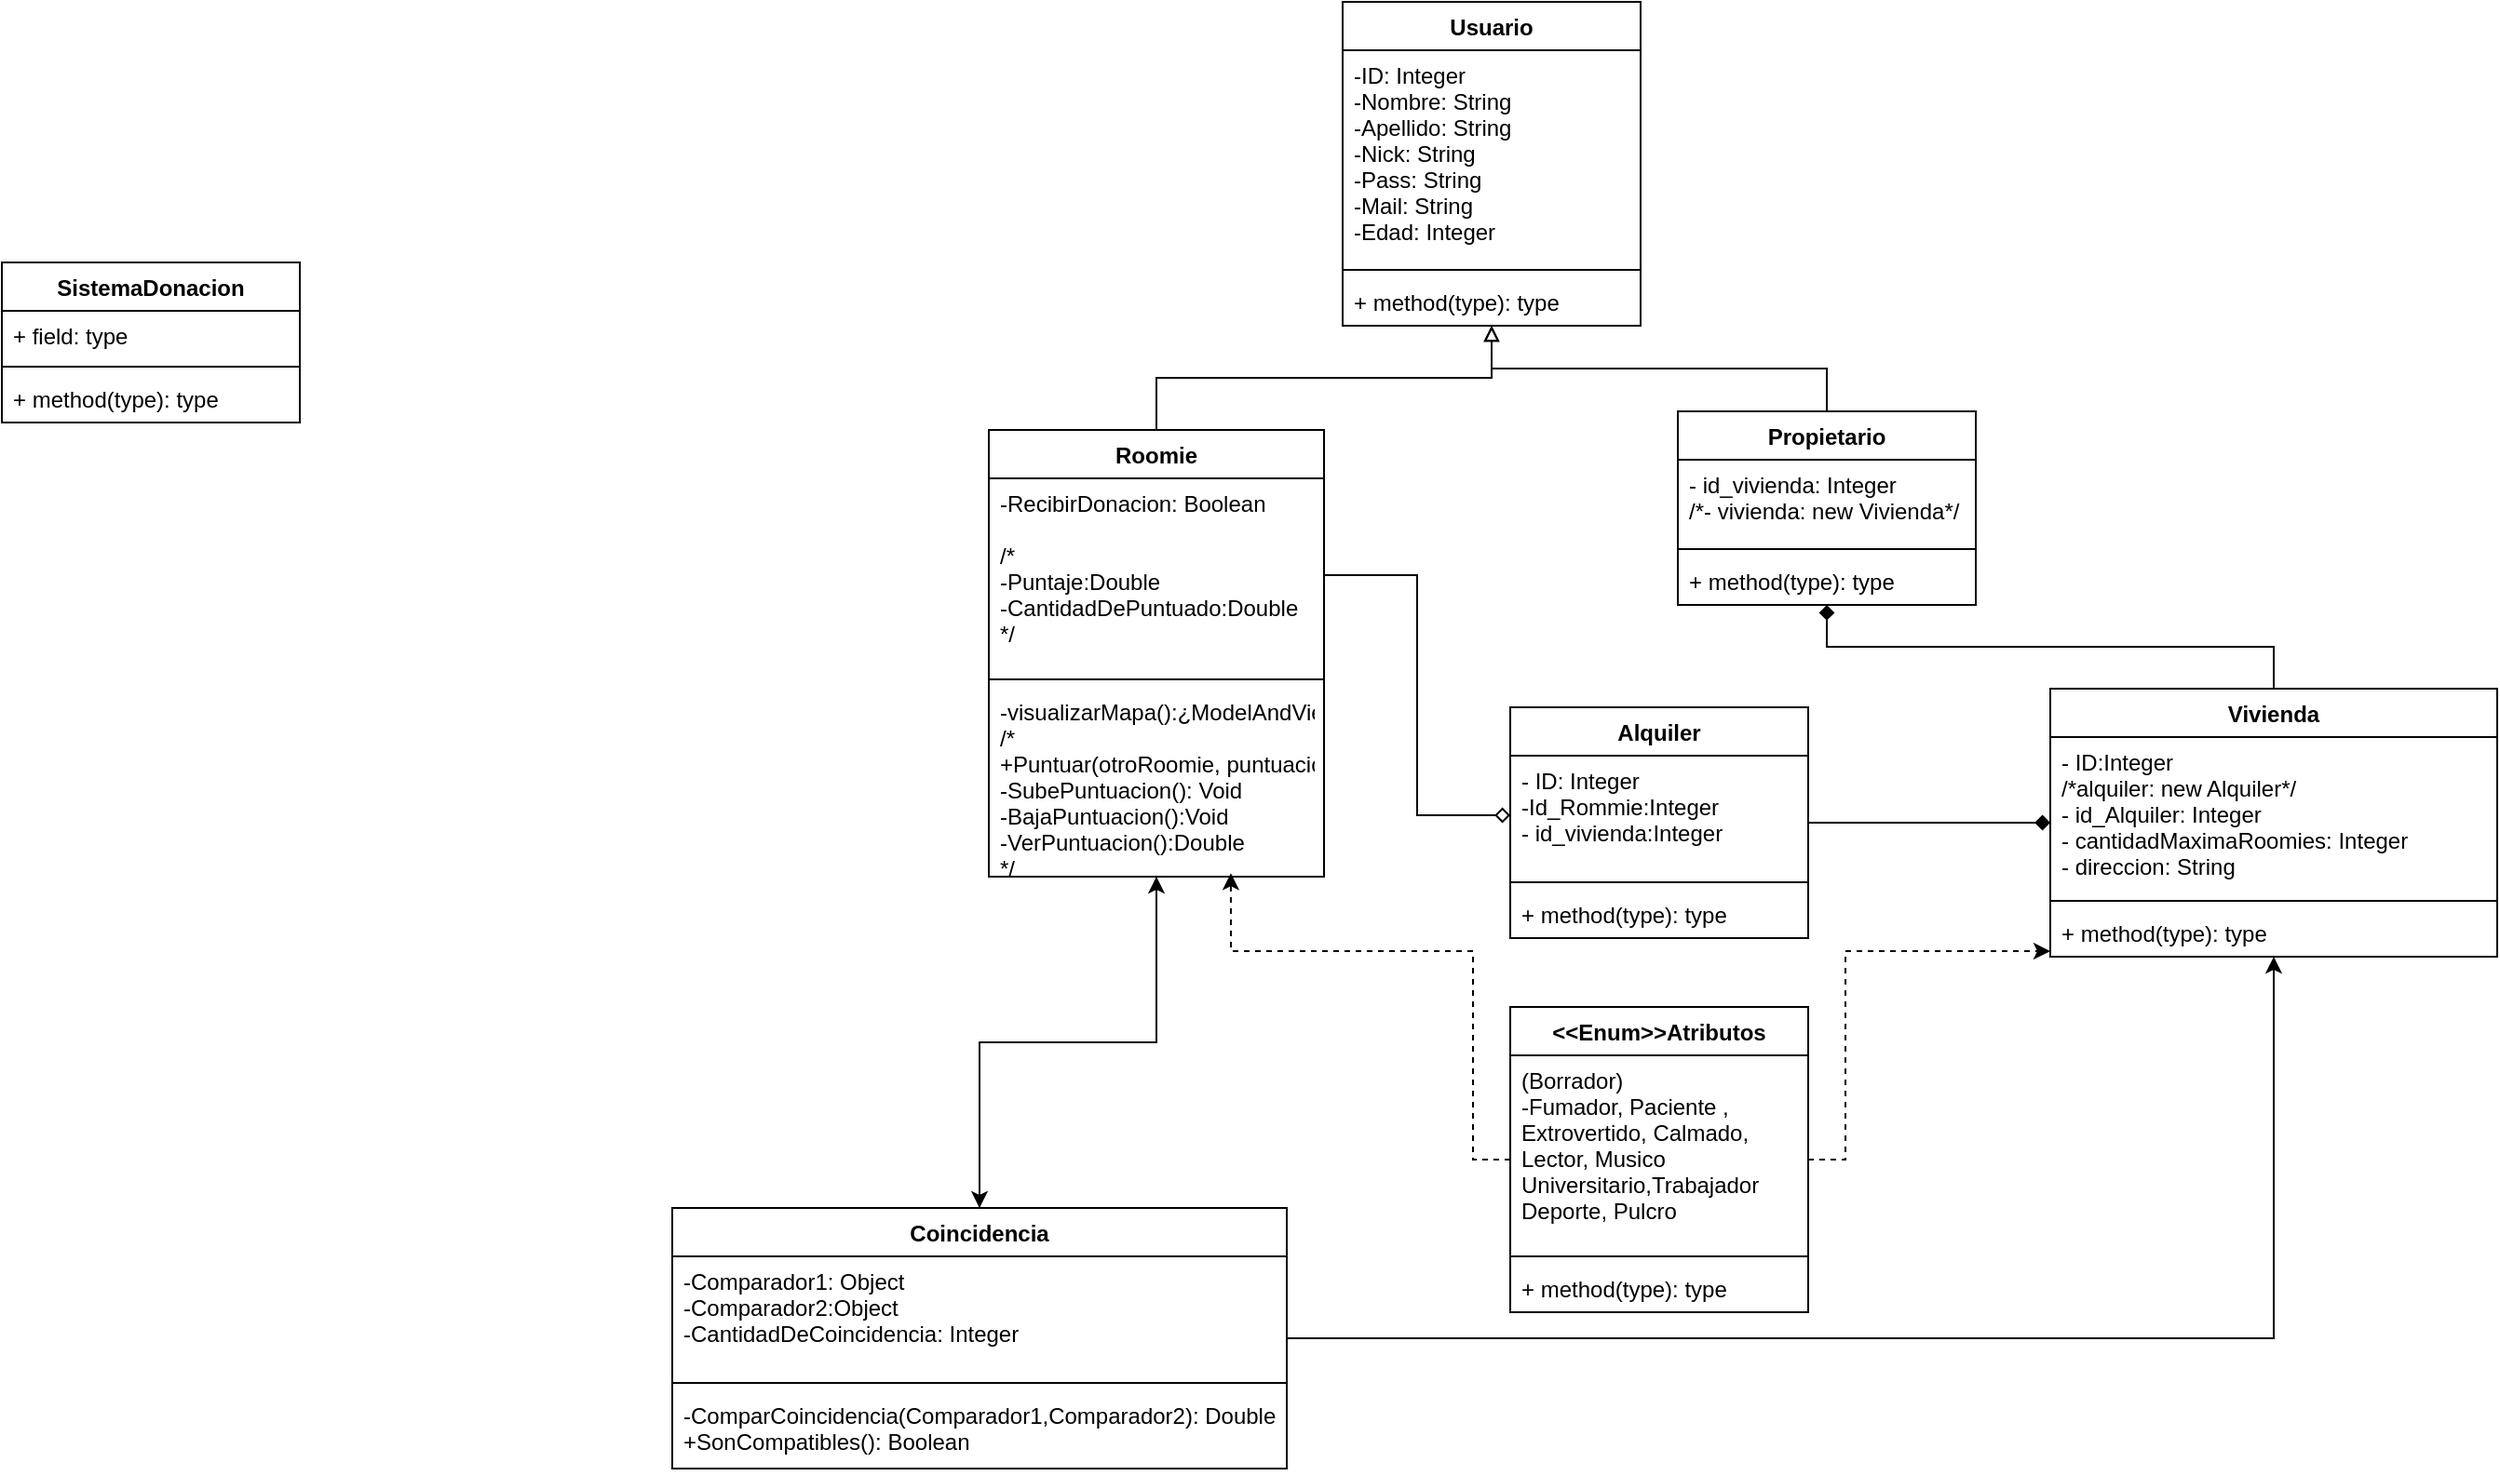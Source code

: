 <mxfile version="18.0.0" type="device"><diagram id="KF8sklsafdfMoTBYp0Mz" name="Page-1"><mxGraphModel dx="1751" dy="536" grid="1" gridSize="10" guides="1" tooltips="1" connect="1" arrows="1" fold="1" page="1" pageScale="1" pageWidth="827" pageHeight="1169" math="0" shadow="0"><root><mxCell id="0"/><mxCell id="1" parent="0"/><mxCell id="4Bn1yn5h3gt4CR7ztPiD-2" value="Usuario" style="swimlane;fontStyle=1;align=center;verticalAlign=top;childLayout=stackLayout;horizontal=1;startSize=26;horizontalStack=0;resizeParent=1;resizeParentMax=0;resizeLast=0;collapsible=1;marginBottom=0;" parent="1" vertex="1"><mxGeometry x="130" width="160" height="174" as="geometry"><mxRectangle x="130" y="20" width="80" height="26" as="alternateBounds"/></mxGeometry></mxCell><mxCell id="4Bn1yn5h3gt4CR7ztPiD-3" value="-ID: Integer&#10;-Nombre: String&#10;-Apellido: String&#10;-Nick: String&#10;-Pass: String&#10;-Mail: String&#10;-Edad: Integer&#10;" style="text;strokeColor=none;fillColor=none;align=left;verticalAlign=top;spacingLeft=4;spacingRight=4;overflow=hidden;rotatable=0;points=[[0,0.5],[1,0.5]];portConstraint=eastwest;" parent="4Bn1yn5h3gt4CR7ztPiD-2" vertex="1"><mxGeometry y="26" width="160" height="114" as="geometry"/></mxCell><mxCell id="4Bn1yn5h3gt4CR7ztPiD-4" value="" style="line;strokeWidth=1;fillColor=none;align=left;verticalAlign=middle;spacingTop=-1;spacingLeft=3;spacingRight=3;rotatable=0;labelPosition=right;points=[];portConstraint=eastwest;" parent="4Bn1yn5h3gt4CR7ztPiD-2" vertex="1"><mxGeometry y="140" width="160" height="8" as="geometry"/></mxCell><mxCell id="4Bn1yn5h3gt4CR7ztPiD-5" value="+ method(type): type" style="text;strokeColor=none;fillColor=none;align=left;verticalAlign=top;spacingLeft=4;spacingRight=4;overflow=hidden;rotatable=0;points=[[0,0.5],[1,0.5]];portConstraint=eastwest;" parent="4Bn1yn5h3gt4CR7ztPiD-2" vertex="1"><mxGeometry y="148" width="160" height="26" as="geometry"/></mxCell><mxCell id="4Bn1yn5h3gt4CR7ztPiD-24" style="edgeStyle=orthogonalEdgeStyle;rounded=0;orthogonalLoop=1;jettySize=auto;html=1;exitX=0.5;exitY=0;exitDx=0;exitDy=0;endArrow=block;endFill=0;" parent="1" source="4Bn1yn5h3gt4CR7ztPiD-6" target="4Bn1yn5h3gt4CR7ztPiD-2" edge="1"><mxGeometry relative="1" as="geometry"/></mxCell><mxCell id="4Bn1yn5h3gt4CR7ztPiD-6" value="Roomie" style="swimlane;fontStyle=1;align=center;verticalAlign=top;childLayout=stackLayout;horizontal=1;startSize=26;horizontalStack=0;resizeParent=1;resizeParentMax=0;resizeLast=0;collapsible=1;marginBottom=0;" parent="1" vertex="1"><mxGeometry x="-60" y="230" width="180" height="240" as="geometry"><mxRectangle x="-60" y="280" width="80" height="26" as="alternateBounds"/></mxGeometry></mxCell><mxCell id="4Bn1yn5h3gt4CR7ztPiD-7" value="-RecibirDonacion: Boolean&#10;&#10;/*&#10;-Puntaje:Double&#10;-CantidadDePuntuado:Double&#10;*/" style="text;strokeColor=none;fillColor=none;align=left;verticalAlign=top;spacingLeft=4;spacingRight=4;overflow=hidden;rotatable=0;points=[[0,0.5],[1,0.5]];portConstraint=eastwest;" parent="4Bn1yn5h3gt4CR7ztPiD-6" vertex="1"><mxGeometry y="26" width="180" height="104" as="geometry"/></mxCell><mxCell id="4Bn1yn5h3gt4CR7ztPiD-8" value="" style="line;strokeWidth=1;fillColor=none;align=left;verticalAlign=middle;spacingTop=-1;spacingLeft=3;spacingRight=3;rotatable=0;labelPosition=right;points=[];portConstraint=eastwest;" parent="4Bn1yn5h3gt4CR7ztPiD-6" vertex="1"><mxGeometry y="130" width="180" height="8" as="geometry"/></mxCell><mxCell id="4Bn1yn5h3gt4CR7ztPiD-9" value="-visualizarMapa():¿ModelAndView?&#10;/*&#10;+Puntuar(otroRoomie, puntuacion): void&#10;-SubePuntuacion(): Void&#10;-BajaPuntuacion():Void&#10;-VerPuntuacion():Double&#10;*/" style="text;strokeColor=none;fillColor=none;align=left;verticalAlign=top;spacingLeft=4;spacingRight=4;overflow=hidden;rotatable=0;points=[[0,0.5],[1,0.5]];portConstraint=eastwest;" parent="4Bn1yn5h3gt4CR7ztPiD-6" vertex="1"><mxGeometry y="138" width="180" height="102" as="geometry"/></mxCell><mxCell id="4Bn1yn5h3gt4CR7ztPiD-25" style="edgeStyle=orthogonalEdgeStyle;rounded=0;orthogonalLoop=1;jettySize=auto;html=1;exitX=0.5;exitY=0;exitDx=0;exitDy=0;endArrow=block;endFill=0;" parent="1" source="4Bn1yn5h3gt4CR7ztPiD-10" target="4Bn1yn5h3gt4CR7ztPiD-2" edge="1"><mxGeometry relative="1" as="geometry"/></mxCell><mxCell id="4Bn1yn5h3gt4CR7ztPiD-10" value="Propietario" style="swimlane;fontStyle=1;align=center;verticalAlign=top;childLayout=stackLayout;horizontal=1;startSize=26;horizontalStack=0;resizeParent=1;resizeParentMax=0;resizeLast=0;collapsible=1;marginBottom=0;" parent="1" vertex="1"><mxGeometry x="310" y="220" width="160" height="104" as="geometry"/></mxCell><mxCell id="4Bn1yn5h3gt4CR7ztPiD-11" value="- id_vivienda: Integer&#10;/*- vivienda: new Vivienda*/" style="text;strokeColor=none;fillColor=none;align=left;verticalAlign=top;spacingLeft=4;spacingRight=4;overflow=hidden;rotatable=0;points=[[0,0.5],[1,0.5]];portConstraint=eastwest;" parent="4Bn1yn5h3gt4CR7ztPiD-10" vertex="1"><mxGeometry y="26" width="160" height="44" as="geometry"/></mxCell><mxCell id="4Bn1yn5h3gt4CR7ztPiD-12" value="" style="line;strokeWidth=1;fillColor=none;align=left;verticalAlign=middle;spacingTop=-1;spacingLeft=3;spacingRight=3;rotatable=0;labelPosition=right;points=[];portConstraint=eastwest;" parent="4Bn1yn5h3gt4CR7ztPiD-10" vertex="1"><mxGeometry y="70" width="160" height="8" as="geometry"/></mxCell><mxCell id="4Bn1yn5h3gt4CR7ztPiD-13" value="+ method(type): type" style="text;strokeColor=none;fillColor=none;align=left;verticalAlign=top;spacingLeft=4;spacingRight=4;overflow=hidden;rotatable=0;points=[[0,0.5],[1,0.5]];portConstraint=eastwest;" parent="4Bn1yn5h3gt4CR7ztPiD-10" vertex="1"><mxGeometry y="78" width="160" height="26" as="geometry"/></mxCell><mxCell id="4Bn1yn5h3gt4CR7ztPiD-14" value="Alquiler" style="swimlane;fontStyle=1;align=center;verticalAlign=top;childLayout=stackLayout;horizontal=1;startSize=26;horizontalStack=0;resizeParent=1;resizeParentMax=0;resizeLast=0;collapsible=1;marginBottom=0;" parent="1" vertex="1"><mxGeometry x="220" y="379" width="160" height="124" as="geometry"/></mxCell><mxCell id="4Bn1yn5h3gt4CR7ztPiD-15" value="- ID: Integer&#10;-Id_Rommie:Integer&#10;- id_vivienda:Integer" style="text;strokeColor=none;fillColor=none;align=left;verticalAlign=top;spacingLeft=4;spacingRight=4;overflow=hidden;rotatable=0;points=[[0,0.5],[1,0.5]];portConstraint=eastwest;" parent="4Bn1yn5h3gt4CR7ztPiD-14" vertex="1"><mxGeometry y="26" width="160" height="64" as="geometry"/></mxCell><mxCell id="4Bn1yn5h3gt4CR7ztPiD-16" value="" style="line;strokeWidth=1;fillColor=none;align=left;verticalAlign=middle;spacingTop=-1;spacingLeft=3;spacingRight=3;rotatable=0;labelPosition=right;points=[];portConstraint=eastwest;" parent="4Bn1yn5h3gt4CR7ztPiD-14" vertex="1"><mxGeometry y="90" width="160" height="8" as="geometry"/></mxCell><mxCell id="4Bn1yn5h3gt4CR7ztPiD-17" value="+ method(type): type" style="text;strokeColor=none;fillColor=none;align=left;verticalAlign=top;spacingLeft=4;spacingRight=4;overflow=hidden;rotatable=0;points=[[0,0.5],[1,0.5]];portConstraint=eastwest;" parent="4Bn1yn5h3gt4CR7ztPiD-14" vertex="1"><mxGeometry y="98" width="160" height="26" as="geometry"/></mxCell><mxCell id="4Bn1yn5h3gt4CR7ztPiD-29" style="edgeStyle=orthogonalEdgeStyle;rounded=0;orthogonalLoop=1;jettySize=auto;html=1;exitX=0.5;exitY=0;exitDx=0;exitDy=0;startArrow=none;startFill=0;endArrow=diamond;endFill=1;" parent="1" source="4Bn1yn5h3gt4CR7ztPiD-18" target="4Bn1yn5h3gt4CR7ztPiD-10" edge="1"><mxGeometry relative="1" as="geometry"/></mxCell><mxCell id="4Bn1yn5h3gt4CR7ztPiD-18" value="Vivienda" style="swimlane;fontStyle=1;align=center;verticalAlign=top;childLayout=stackLayout;horizontal=1;startSize=26;horizontalStack=0;resizeParent=1;resizeParentMax=0;resizeLast=0;collapsible=1;marginBottom=0;" parent="1" vertex="1"><mxGeometry x="510" y="369" width="240" height="144" as="geometry"/></mxCell><mxCell id="4Bn1yn5h3gt4CR7ztPiD-19" value="- ID:Integer&#10;/*alquiler: new Alquiler*/&#10;- id_Alquiler: Integer&#10;- cantidadMaximaRoomies: Integer&#10;- direccion: String&#10;" style="text;strokeColor=none;fillColor=none;align=left;verticalAlign=top;spacingLeft=4;spacingRight=4;overflow=hidden;rotatable=0;points=[[0,0.5],[1,0.5]];portConstraint=eastwest;" parent="4Bn1yn5h3gt4CR7ztPiD-18" vertex="1"><mxGeometry y="26" width="240" height="84" as="geometry"/></mxCell><mxCell id="4Bn1yn5h3gt4CR7ztPiD-20" value="" style="line;strokeWidth=1;fillColor=none;align=left;verticalAlign=middle;spacingTop=-1;spacingLeft=3;spacingRight=3;rotatable=0;labelPosition=right;points=[];portConstraint=eastwest;" parent="4Bn1yn5h3gt4CR7ztPiD-18" vertex="1"><mxGeometry y="110" width="240" height="8" as="geometry"/></mxCell><mxCell id="4Bn1yn5h3gt4CR7ztPiD-21" value="+ method(type): type" style="text;strokeColor=none;fillColor=none;align=left;verticalAlign=top;spacingLeft=4;spacingRight=4;overflow=hidden;rotatable=0;points=[[0,0.5],[1,0.5]];portConstraint=eastwest;" parent="4Bn1yn5h3gt4CR7ztPiD-18" vertex="1"><mxGeometry y="118" width="240" height="26" as="geometry"/></mxCell><mxCell id="4Bn1yn5h3gt4CR7ztPiD-27" style="edgeStyle=orthogonalEdgeStyle;rounded=0;orthogonalLoop=1;jettySize=auto;html=1;startArrow=none;startFill=0;endArrow=diamond;endFill=1;" parent="1" source="4Bn1yn5h3gt4CR7ztPiD-14" target="4Bn1yn5h3gt4CR7ztPiD-18" edge="1"><mxGeometry relative="1" as="geometry"/></mxCell><mxCell id="4Bn1yn5h3gt4CR7ztPiD-28" style="edgeStyle=orthogonalEdgeStyle;rounded=0;orthogonalLoop=1;jettySize=auto;html=1;exitX=1;exitY=0.5;exitDx=0;exitDy=0;startArrow=none;startFill=0;endArrow=diamond;endFill=0;" parent="1" source="4Bn1yn5h3gt4CR7ztPiD-7" target="4Bn1yn5h3gt4CR7ztPiD-15" edge="1"><mxGeometry relative="1" as="geometry"/></mxCell><mxCell id="2LakdMpCqzMC9U6jFQQU-1" value="Coincidencia" style="swimlane;fontStyle=1;align=center;verticalAlign=top;childLayout=stackLayout;horizontal=1;startSize=26;horizontalStack=0;resizeParent=1;resizeParentMax=0;resizeLast=0;collapsible=1;marginBottom=0;" parent="1" vertex="1"><mxGeometry x="-230" y="648" width="330" height="140" as="geometry"><mxRectangle x="-230" y="648" width="110" height="26" as="alternateBounds"/></mxGeometry></mxCell><mxCell id="2LakdMpCqzMC9U6jFQQU-2" value="-Comparador1: Object&#10;-Comparador2:Object&#10;-CantidadDeCoincidencia: Integer" style="text;strokeColor=none;fillColor=none;align=left;verticalAlign=top;spacingLeft=4;spacingRight=4;overflow=hidden;rotatable=0;points=[[0,0.5],[1,0.5]];portConstraint=eastwest;" parent="2LakdMpCqzMC9U6jFQQU-1" vertex="1"><mxGeometry y="26" width="330" height="64" as="geometry"/></mxCell><mxCell id="2LakdMpCqzMC9U6jFQQU-3" value="" style="line;strokeWidth=1;fillColor=none;align=left;verticalAlign=middle;spacingTop=-1;spacingLeft=3;spacingRight=3;rotatable=0;labelPosition=right;points=[];portConstraint=eastwest;" parent="2LakdMpCqzMC9U6jFQQU-1" vertex="1"><mxGeometry y="90" width="330" height="8" as="geometry"/></mxCell><mxCell id="2LakdMpCqzMC9U6jFQQU-4" value="-ComparCoincidencia(Comparador1,Comparador2): Double&#10;+SonCompatibles(): Boolean" style="text;strokeColor=none;fillColor=none;align=left;verticalAlign=top;spacingLeft=4;spacingRight=4;overflow=hidden;rotatable=0;points=[[0,0.5],[1,0.5]];portConstraint=eastwest;" parent="2LakdMpCqzMC9U6jFQQU-1" vertex="1"><mxGeometry y="98" width="330" height="42" as="geometry"/></mxCell><mxCell id="2LakdMpCqzMC9U6jFQQU-9" value="&lt;&lt;Enum&gt;&gt;Atributos" style="swimlane;fontStyle=1;align=center;verticalAlign=top;childLayout=stackLayout;horizontal=1;startSize=26;horizontalStack=0;resizeParent=1;resizeParentMax=0;resizeLast=0;collapsible=1;marginBottom=0;" parent="1" vertex="1"><mxGeometry x="220" y="540" width="160" height="164" as="geometry"><mxRectangle x="-413" y="489" width="150" height="26" as="alternateBounds"/></mxGeometry></mxCell><mxCell id="2LakdMpCqzMC9U6jFQQU-10" value="(Borrador)&#10;-Fumador, Paciente ,&#10;Extrovertido, Calmado, &#10;Lector, Musico&#10;Universitario,Trabajador&#10;Deporte, Pulcro" style="text;strokeColor=none;fillColor=none;align=left;verticalAlign=top;spacingLeft=4;spacingRight=4;overflow=hidden;rotatable=0;points=[[0,0.5],[1,0.5]];portConstraint=eastwest;" parent="2LakdMpCqzMC9U6jFQQU-9" vertex="1"><mxGeometry y="26" width="160" height="104" as="geometry"/></mxCell><mxCell id="2LakdMpCqzMC9U6jFQQU-11" value="" style="line;strokeWidth=1;fillColor=none;align=left;verticalAlign=middle;spacingTop=-1;spacingLeft=3;spacingRight=3;rotatable=0;labelPosition=right;points=[];portConstraint=eastwest;" parent="2LakdMpCqzMC9U6jFQQU-9" vertex="1"><mxGeometry y="130" width="160" height="8" as="geometry"/></mxCell><mxCell id="2LakdMpCqzMC9U6jFQQU-12" value="+ method(type): type" style="text;strokeColor=none;fillColor=none;align=left;verticalAlign=top;spacingLeft=4;spacingRight=4;overflow=hidden;rotatable=0;points=[[0,0.5],[1,0.5]];portConstraint=eastwest;" parent="2LakdMpCqzMC9U6jFQQU-9" vertex="1"><mxGeometry y="138" width="160" height="26" as="geometry"/></mxCell><mxCell id="2LakdMpCqzMC9U6jFQQU-16" value="" style="edgeStyle=orthogonalEdgeStyle;rounded=0;orthogonalLoop=1;jettySize=auto;html=1;dashed=1;entryX=0.722;entryY=0.982;entryDx=0;entryDy=0;entryPerimeter=0;" parent="1" source="2LakdMpCqzMC9U6jFQQU-9" target="4Bn1yn5h3gt4CR7ztPiD-9" edge="1"><mxGeometry relative="1" as="geometry"><Array as="points"><mxPoint x="200" y="622"/><mxPoint x="200" y="510"/><mxPoint x="70" y="510"/></Array></mxGeometry></mxCell><mxCell id="2LakdMpCqzMC9U6jFQQU-24" value="" style="edgeStyle=orthogonalEdgeStyle;rounded=0;orthogonalLoop=1;jettySize=auto;html=1;" parent="1" source="2LakdMpCqzMC9U6jFQQU-1" target="4Bn1yn5h3gt4CR7ztPiD-6" edge="1"><mxGeometry relative="1" as="geometry"><mxPoint x="40" y="604" as="sourcePoint"/><mxPoint x="40" y="538" as="targetPoint"/></mxGeometry></mxCell><mxCell id="2LakdMpCqzMC9U6jFQQU-26" value="" style="edgeStyle=orthogonalEdgeStyle;rounded=0;orthogonalLoop=1;jettySize=auto;html=1;" parent="1" source="4Bn1yn5h3gt4CR7ztPiD-6" target="2LakdMpCqzMC9U6jFQQU-1" edge="1"><mxGeometry relative="1" as="geometry"><mxPoint x="-186.7" y="417.88" as="sourcePoint"/><mxPoint x="-51.26" y="417.93" as="targetPoint"/></mxGeometry></mxCell><mxCell id="2LakdMpCqzMC9U6jFQQU-27" value="" style="edgeStyle=orthogonalEdgeStyle;rounded=0;orthogonalLoop=1;jettySize=auto;html=1;" parent="1" source="2LakdMpCqzMC9U6jFQQU-1" target="4Bn1yn5h3gt4CR7ztPiD-18" edge="1"><mxGeometry relative="1" as="geometry"><mxPoint x="40" y="538" as="sourcePoint"/><mxPoint x="-55" y="658" as="targetPoint"/></mxGeometry></mxCell><mxCell id="2LakdMpCqzMC9U6jFQQU-29" value="" style="edgeStyle=orthogonalEdgeStyle;rounded=0;orthogonalLoop=1;jettySize=auto;html=1;dashed=1;" parent="1" source="2LakdMpCqzMC9U6jFQQU-9" target="4Bn1yn5h3gt4CR7ztPiD-18" edge="1"><mxGeometry relative="1" as="geometry"><mxPoint x="230" y="632" as="sourcePoint"/><mxPoint x="79.96" y="427.532" as="targetPoint"/><Array as="points"><mxPoint x="400" y="622"/><mxPoint x="400" y="510"/><mxPoint x="610" y="510"/></Array></mxGeometry></mxCell><mxCell id="2LakdMpCqzMC9U6jFQQU-31" value="SistemaDonacion" style="swimlane;fontStyle=1;align=center;verticalAlign=top;childLayout=stackLayout;horizontal=1;startSize=26;horizontalStack=0;resizeParent=1;resizeParentMax=0;resizeLast=0;collapsible=1;marginBottom=0;" parent="1" vertex="1"><mxGeometry x="-590" y="140" width="160" height="86" as="geometry"/></mxCell><mxCell id="2LakdMpCqzMC9U6jFQQU-32" value="+ field: type" style="text;strokeColor=none;fillColor=none;align=left;verticalAlign=top;spacingLeft=4;spacingRight=4;overflow=hidden;rotatable=0;points=[[0,0.5],[1,0.5]];portConstraint=eastwest;" parent="2LakdMpCqzMC9U6jFQQU-31" vertex="1"><mxGeometry y="26" width="160" height="26" as="geometry"/></mxCell><mxCell id="2LakdMpCqzMC9U6jFQQU-33" value="" style="line;strokeWidth=1;fillColor=none;align=left;verticalAlign=middle;spacingTop=-1;spacingLeft=3;spacingRight=3;rotatable=0;labelPosition=right;points=[];portConstraint=eastwest;" parent="2LakdMpCqzMC9U6jFQQU-31" vertex="1"><mxGeometry y="52" width="160" height="8" as="geometry"/></mxCell><mxCell id="2LakdMpCqzMC9U6jFQQU-34" value="+ method(type): type" style="text;strokeColor=none;fillColor=none;align=left;verticalAlign=top;spacingLeft=4;spacingRight=4;overflow=hidden;rotatable=0;points=[[0,0.5],[1,0.5]];portConstraint=eastwest;" parent="2LakdMpCqzMC9U6jFQQU-31" vertex="1"><mxGeometry y="60" width="160" height="26" as="geometry"/></mxCell></root></mxGraphModel></diagram></mxfile>